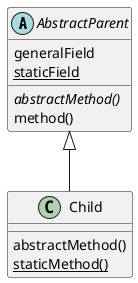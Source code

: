 @startuml
abstract class AbstractParent {
	generalField
	{static} staticField

	{abstract} abstractMethod()
	method()
}

class Child {
	abstractMethod()
	{static} staticMethod()
}

AbstractParent <|-- Child
@enduml